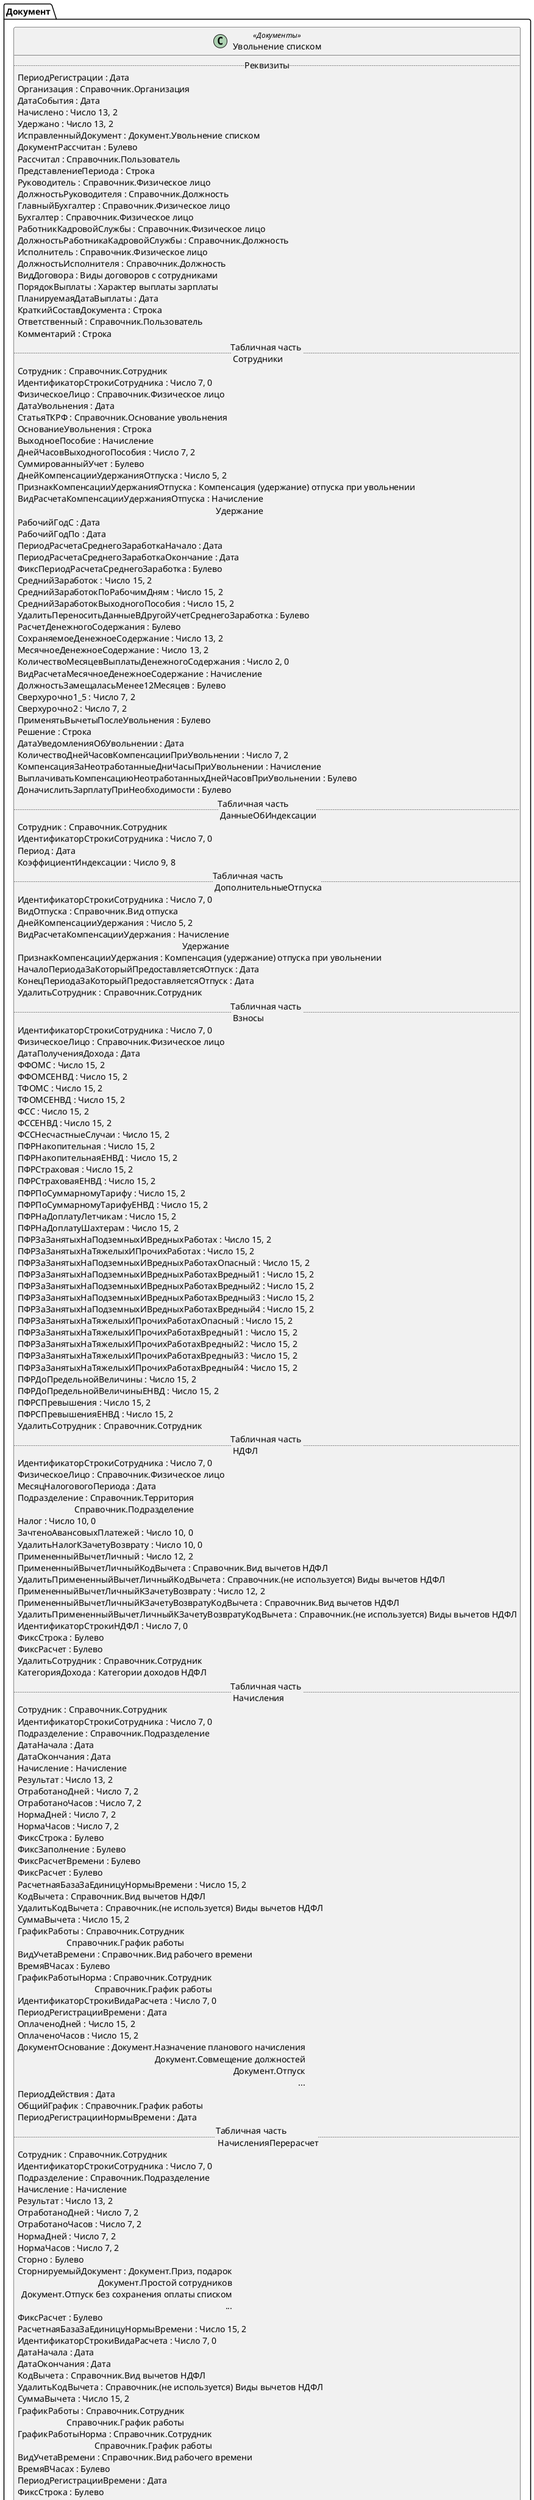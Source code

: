 ﻿@startuml УвольнениеСписком
'!include templates.wsd
'..\include templates.wsd
class Документ.УвольнениеСписком as "Увольнение списком" <<Документы>>
{
..Реквизиты..
ПериодРегистрации : Дата
Организация : Справочник.Организация
ДатаСобытия : Дата
Начислено : Число 13, 2
Удержано : Число 13, 2
ИсправленныйДокумент : Документ.Увольнение списком
ДокументРассчитан : Булево
Рассчитал : Справочник.Пользователь
ПредставлениеПериода : Строка
Руководитель : Справочник.Физическое лицо
ДолжностьРуководителя : Справочник.Должность
ГлавныйБухгалтер : Справочник.Физическое лицо
Бухгалтер : Справочник.Физическое лицо
РаботникКадровойСлужбы : Справочник.Физическое лицо
ДолжностьРаботникаКадровойСлужбы : Справочник.Должность
Исполнитель : Справочник.Физическое лицо
ДолжностьИсполнителя : Справочник.Должность
ВидДоговора : Виды договоров с сотрудниками
ПорядокВыплаты : Характер выплаты зарплаты
ПланируемаяДатаВыплаты : Дата
КраткийСоставДокумента : Строка
Ответственный : Справочник.Пользователь
Комментарий : Строка
..Табличная часть \n Сотрудники..
Сотрудник : Справочник.Сотрудник
ИдентификаторСтрокиСотрудника : Число 7, 0
ФизическоеЛицо : Справочник.Физическое лицо
ДатаУвольнения : Дата
СтатьяТКРФ : Справочник.Основание увольнения
ОснованиеУвольнения : Строка
ВыходноеПособие : Начисление
ДнейЧасовВыходногоПособия : Число 7, 2
СуммированныйУчет : Булево
ДнейКомпенсацииУдержанияОтпуска : Число 5, 2
ПризнакКомпенсацииУдержанияОтпуска : Компенсация (удержание) отпуска при увольнении
ВидРасчетаКомпенсацииУдержанияОтпуска : Начисление\rУдержание
РабочийГодС : Дата
РабочийГодПо : Дата
ПериодРасчетаСреднегоЗаработкаНачало : Дата
ПериодРасчетаСреднегоЗаработкаОкончание : Дата
ФиксПериодРасчетаСреднегоЗаработка : Булево
СреднийЗаработок : Число 15, 2
СреднийЗаработокПоРабочимДням : Число 15, 2
СреднийЗаработокВыходногоПособия : Число 15, 2
УдалитьПереноситьДанныеВДругойУчетСреднегоЗаработка : Булево
РасчетДенежногоСодержания : Булево
СохраняемоеДенежноеСодержание : Число 13, 2
МесячноеДенежноеСодержание : Число 13, 2
КоличествоМесяцевВыплатыДенежногоСодержания : Число 2, 0
ВидРасчетаМесячноеДенежноеСодержание : Начисление
ДолжностьЗамещаласьМенее12Месяцев : Булево
Сверхурочно1_5 : Число 7, 2
Сверхурочно2 : Число 7, 2
ПрименятьВычетыПослеУвольнения : Булево
Решение : Строка
ДатаУведомленияОбУвольнении : Дата
КоличествоДнейЧасовКомпенсацииПриУвольнении : Число 7, 2
КомпенсацияЗаНеотработанныеДниЧасыПриУвольнении : Начисление
ВыплачиватьКомпенсациюНеотработанныхДнейЧасовПриУвольнении : Булево
ДоначислитьЗарплатуПриНеобходимости : Булево
..Табличная часть \n ДанныеОбИндексации..
Сотрудник : Справочник.Сотрудник
ИдентификаторСтрокиСотрудника : Число 7, 0
Период : Дата
КоэффициентИндексации : Число 9, 8
..Табличная часть \n ДополнительныеОтпуска..
ИдентификаторСтрокиСотрудника : Число 7, 0
ВидОтпуска : Справочник.Вид отпуска
ДнейКомпенсацииУдержания : Число 5, 2
ВидРасчетаКомпенсацииУдержания : Начисление\rУдержание
ПризнакКомпенсацииУдержания : Компенсация (удержание) отпуска при увольнении
НачалоПериодаЗаКоторыйПредоставляетсяОтпуск : Дата
КонецПериодаЗаКоторыйПредоставляетсяОтпуск : Дата
УдалитьСотрудник : Справочник.Сотрудник
..Табличная часть \n Взносы..
ИдентификаторСтрокиСотрудника : Число 7, 0
ФизическоеЛицо : Справочник.Физическое лицо
ДатаПолученияДохода : Дата
ФФОМС : Число 15, 2
ФФОМСЕНВД : Число 15, 2
ТФОМС : Число 15, 2
ТФОМСЕНВД : Число 15, 2
ФСС : Число 15, 2
ФССЕНВД : Число 15, 2
ФССНесчастныеСлучаи : Число 15, 2
ПФРНакопительная : Число 15, 2
ПФРНакопительнаяЕНВД : Число 15, 2
ПФРСтраховая : Число 15, 2
ПФРСтраховаяЕНВД : Число 15, 2
ПФРПоСуммарномуТарифу : Число 15, 2
ПФРПоСуммарномуТарифуЕНВД : Число 15, 2
ПФРНаДоплатуЛетчикам : Число 15, 2
ПФРНаДоплатуШахтерам : Число 15, 2
ПФРЗаЗанятыхНаПодземныхИВредныхРаботах : Число 15, 2
ПФРЗаЗанятыхНаТяжелыхИПрочихРаботах : Число 15, 2
ПФРЗаЗанятыхНаПодземныхИВредныхРаботахОпасный : Число 15, 2
ПФРЗаЗанятыхНаПодземныхИВредныхРаботахВредный1 : Число 15, 2
ПФРЗаЗанятыхНаПодземныхИВредныхРаботахВредный2 : Число 15, 2
ПФРЗаЗанятыхНаПодземныхИВредныхРаботахВредный3 : Число 15, 2
ПФРЗаЗанятыхНаПодземныхИВредныхРаботахВредный4 : Число 15, 2
ПФРЗаЗанятыхНаТяжелыхИПрочихРаботахОпасный : Число 15, 2
ПФРЗаЗанятыхНаТяжелыхИПрочихРаботахВредный1 : Число 15, 2
ПФРЗаЗанятыхНаТяжелыхИПрочихРаботахВредный2 : Число 15, 2
ПФРЗаЗанятыхНаТяжелыхИПрочихРаботахВредный3 : Число 15, 2
ПФРЗаЗанятыхНаТяжелыхИПрочихРаботахВредный4 : Число 15, 2
ПФРДоПредельнойВеличины : Число 15, 2
ПФРДоПредельнойВеличиныЕНВД : Число 15, 2
ПФРСПревышения : Число 15, 2
ПФРСПревышенияЕНВД : Число 15, 2
УдалитьСотрудник : Справочник.Сотрудник
..Табличная часть \n НДФЛ..
ИдентификаторСтрокиСотрудника : Число 7, 0
ФизическоеЛицо : Справочник.Физическое лицо
МесяцНалоговогоПериода : Дата
Подразделение : Справочник.Территория\rСправочник.Подразделение
Налог : Число 10, 0
ЗачтеноАвансовыхПлатежей : Число 10, 0
УдалитьНалогКЗачетуВозврату : Число 10, 0
ПримененныйВычетЛичный : Число 12, 2
ПримененныйВычетЛичныйКодВычета : Справочник.Вид вычетов НДФЛ
УдалитьПримененныйВычетЛичныйКодВычета : Справочник.(не используется) Виды вычетов НДФЛ
ПримененныйВычетЛичныйКЗачетуВозврату : Число 12, 2
ПримененныйВычетЛичныйКЗачетуВозвратуКодВычета : Справочник.Вид вычетов НДФЛ
УдалитьПримененныйВычетЛичныйКЗачетуВозвратуКодВычета : Справочник.(не используется) Виды вычетов НДФЛ
ИдентификаторСтрокиНДФЛ : Число 7, 0
ФиксСтрока : Булево
ФиксРасчет : Булево
УдалитьСотрудник : Справочник.Сотрудник
КатегорияДохода : Категории доходов НДФЛ
..Табличная часть \n Начисления..
Сотрудник : Справочник.Сотрудник
ИдентификаторСтрокиСотрудника : Число 7, 0
Подразделение : Справочник.Подразделение
ДатаНачала : Дата
ДатаОкончания : Дата
Начисление : Начисление
Результат : Число 13, 2
ОтработаноДней : Число 7, 2
ОтработаноЧасов : Число 7, 2
НормаДней : Число 7, 2
НормаЧасов : Число 7, 2
ФиксСтрока : Булево
ФиксЗаполнение : Булево
ФиксРасчетВремени : Булево
ФиксРасчет : Булево
РасчетнаяБазаЗаЕдиницуНормыВремени : Число 15, 2
КодВычета : Справочник.Вид вычетов НДФЛ
УдалитьКодВычета : Справочник.(не используется) Виды вычетов НДФЛ
СуммаВычета : Число 15, 2
ГрафикРаботы : Справочник.Сотрудник\rСправочник.График работы
ВидУчетаВремени : Справочник.Вид рабочего времени
ВремяВЧасах : Булево
ГрафикРаботыНорма : Справочник.Сотрудник\rСправочник.График работы
ИдентификаторСтрокиВидаРасчета : Число 7, 0
ПериодРегистрацииВремени : Дата
ОплаченоДней : Число 15, 2
ОплаченоЧасов : Число 15, 2
ДокументОснование : Документ.Назначение планового начисления\rДокумент.Совмещение должностей\rДокумент.Отпуск\r...
ПериодДействия : Дата
ОбщийГрафик : Справочник.График работы
ПериодРегистрацииНормыВремени : Дата
..Табличная часть \n НачисленияПерерасчет..
Сотрудник : Справочник.Сотрудник
ИдентификаторСтрокиСотрудника : Число 7, 0
Подразделение : Справочник.Подразделение
Начисление : Начисление
Результат : Число 13, 2
ОтработаноДней : Число 7, 2
ОтработаноЧасов : Число 7, 2
НормаДней : Число 7, 2
НормаЧасов : Число 7, 2
Сторно : Булево
СторнируемыйДокумент : Документ.Приз, подарок\rДокумент.Простой сотрудников\rДокумент.Отпуск без сохранения оплаты списком\r...
ФиксРасчет : Булево
РасчетнаяБазаЗаЕдиницуНормыВремени : Число 15, 2
ИдентификаторСтрокиВидаРасчета : Число 7, 0
ДатаНачала : Дата
ДатаОкончания : Дата
КодВычета : Справочник.Вид вычетов НДФЛ
УдалитьКодВычета : Справочник.(не используется) Виды вычетов НДФЛ
СуммаВычета : Число 15, 2
ГрафикРаботы : Справочник.Сотрудник\rСправочник.График работы
ГрафикРаботыНорма : Справочник.Сотрудник\rСправочник.График работы
ВидУчетаВремени : Справочник.Вид рабочего времени
ВремяВЧасах : Булево
ПериодРегистрацииВремени : Дата
ФиксСтрока : Булево
ФиксЗаполнение : Булево
ФиксРасчетВремени : Булево
ФиксСторно : Булево
ОплаченоДней : Число 15, 2
ОплаченоЧасов : Число 15, 2
РезультатВТомЧислеЗаСчетФБ : Число 15, 2
ДокументОснование : Документ.Назначение планового начисления\rДокумент.Совмещение должностей\rДокумент.Отпуск\r...
ПериодДействия : Дата
ОбщийГрафик : Справочник.График работы
ПериодРегистрацииНормыВремени : Дата
..Табличная часть \n УправленческиеНачисления..
Сотрудник : Справочник.Сотрудник
ИдентификаторСтрокиСотрудника : Число 7, 0
Подразделение : Справочник.Подразделение
ДатаНачала : Дата
ДатаОкончания : Дата
Начисление : Начисление
Результат : Число 13, 2
ОтработаноДней : Число 7, 2
ОтработаноЧасов : Число 7, 2
НормаДней : Число 7, 2
НормаЧасов : Число 7, 2
ФиксСтрока : Булево
ФиксЗаполнение : Булево
ФиксРасчетВремени : Булево
ФиксРасчет : Булево
РасчетнаяБазаЗаЕдиницуНормыВремени : Число 15, 2
ГрафикРаботы : Справочник.Сотрудник\rСправочник.График работы
ВидУчетаВремени : Справочник.Вид рабочего времени
ВремяВЧасах : Булево
ГрафикРаботыНорма : Справочник.Сотрудник\rСправочник.График работы
ИдентификаторСтрокиВидаРасчета : Число 7, 0
ПериодРегистрацииВремени : Дата
ОплаченоДней : Число 7, 2
ОплаченоЧасов : Число 7, 2
ДокументОснование : Документ.Назначение планового начисления\rДокумент.Совмещение должностей\rДокумент.Отпуск\r...
ПериодДействия : Дата
ОбщийГрафик : Справочник.График работы
ПериодРегистрацииНормыВремени : Дата
..Табличная часть \n ОтработанноеВремяДляСреднегоОбщий..
Сотрудник : Справочник.Сотрудник
ИдентификаторСтрокиСотрудника : Число 7, 0
ПорядокРасчета : Порядок расчета среднего заработка общий
Период : Дата
ОтработаноДней : Число 7, 2
ОтработаноДнейПятидневка : Число 7, 2
ОтработаноЧасов : Число 7, 2
ОтработаноДнейШестидневка : Число 7, 2
ОтработаноДнейКалендарных : Число 7, 2
НормаДнейПроизводственныйКалендарь : Число 7, 2
ОтработаноЧасовПятидневка : Число 5, 2
НормаЧасовПроизводственныйКалендарь : Число 5, 2
УдалитьКорректировка : Булево
Источник : Источники данных для расчета среднего заработка
..Табличная часть \n ПогашениеЗаймов..
ИдентификаторСтрокиСотрудника : Число 7, 0
ФизическоеЛицо : Справочник.Физическое лицо
ДоговорЗайма : Документ.Договор займа сотруднику
НачисленоПроцентов : Число 15, 2
ПогашениеПроцентов : Число 15, 2
ПогашениеЗайма : Число 15, 2
МатериальнаяВыгода : Число 15, 2
НалогНаМатериальнуюВыгоду : Число 13, 0
СтавкаНалогообложенияМатвыгоды : НДФЛ ставки налогообложения резидента
Подразделение : Справочник.Подразделение
ИдентификаторСтроки : Число 7, 0
УдалитьСотрудник : Справочник.Сотрудник
..Табличная часть \n Показатели..
ИдентификаторСтрокиСотрудника : Число 7, 0
Показатель : Справочник.Показатель
Значение : Число 15, 5
ИдентификаторСтрокиВидаРасчета : Число 7, 0
УдалитьСотрудник : Справочник.Сотрудник
..Табличная часть \n Пособия..
Сотрудник : Справочник.Сотрудник
ИдентификаторСтрокиСотрудника : Число 7, 0
Подразделение : Справочник.Подразделение
ВидЗанятости : Виды занятости
ДатаНачала : Дата
ДатаОкончания : Дата
Начисление : Начисление
Результат : Число 13, 2
РезультатВТомЧислеЗаСчетФБ : Число 15, 2
ФиксСтрока : Булево
ФиксЗаполнение : Булево
ФиксРасчетВремени : Булево
ФиксРасчет : Булево
РасчетнаяБазаЗаЕдиницуНормыВремени : Число 15, 2
ИдентификаторСтрокиВидаРасчета : Число 7, 0
ОплаченоДней : Число 7, 2
ОплаченоЧасов : Число 7, 2
СуммаВсегоПоУходуЗаПервымРебенком : Число 15, 2
СуммаСверхНормПоУходуЗаПервымРебенком : Число 15, 2
СуммаВсегоПоУходуЗаВторымРебенком : Число 15, 2
СуммаСверхНормПоУходуЗаВторымРебенком : Число 15, 2
ФинансированиеФедеральнымБюджетом : Основания финансирования пособия федеральным бюджетом
СтраховойСлучай : Документ.Отпуск по уходу за ребенком
КоличествоДетей : Число 2, 0
КоличествоПервыхДетей : Число 1, 0
ПериодДействия : Дата
ГрафикРаботы : Справочник.Сотрудник\rСправочник.График работы
ГрафикРаботыНорма : Справочник.Сотрудник\rСправочник.График работы
ПериодРегистрацииВремени : Дата
ОбщийГрафик : Справочник.График работы
ПериодРегистрацииНормыВремени : Дата
..Табличная часть \n ПособияПерерасчет..
Сотрудник : Справочник.Сотрудник
ИдентификаторСтрокиСотрудника : Число 7, 0
Подразделение : Справочник.Подразделение
ВидЗанятости : Виды занятости
ДатаНачала : Дата
ДатаОкончания : Дата
Начисление : Начисление
Результат : Число 13, 2
РезультатВТомЧислеЗаСчетФБ : Число 15, 2
ФиксСтрока : Булево
ФиксЗаполнение : Булево
ФиксРасчетВремени : Булево
ФиксРасчет : Булево
ФиксСторно : Булево
РасчетнаяБазаЗаЕдиницуНормыВремени : Число 15, 2
ИдентификаторСтрокиВидаРасчета : Число 7, 0
ОплаченоДней : Число 7, 2
ОплаченоЧасов : Число 7, 2
СуммаВсегоПоУходуЗаПервымРебенком : Число 15, 2
СуммаСверхНормПоУходуЗаПервымРебенком : Число 15, 2
СуммаВсегоПоУходуЗаВторымРебенком : Число 15, 2
СуммаСверхНормПоУходуЗаВторымРебенком : Число 15, 2
Сторно : Булево
СторнируемыйДокумент : Документ.Приз, подарок\rДокумент.Простой сотрудников\rДокумент.Отпуск без сохранения оплаты списком\r...
ФинансированиеФедеральнымБюджетом : Основания финансирования пособия федеральным бюджетом
СтраховойСлучай : Документ.Отпуск по уходу за ребенком
КоличествоДетей : Число 2, 0
КоличествоПервыхДетей : Число 1, 0
ПериодДействия : Дата
ГрафикРаботы : Справочник.Сотрудник\rСправочник.График работы
ГрафикРаботыНорма : Справочник.Сотрудник\rСправочник.График работы
ПериодРегистрацииВремени : Дата
ОбщийГрафик : Справочник.График работы
ПериодРегистрацииНормыВремени : Дата
..Табличная часть \n ПримененныеВычетыНаДетейИИмущественные..
ИдентификаторСтрокиСотрудника : Число 7, 0
КодВычета : Справочник.Вид вычетов НДФЛ
УдалитьКодВычета : Справочник.(не используется) Виды вычетов НДФЛ
РазмерВычета : Число 12, 2
ИдентификаторСтрокиНДФЛ : Число 7, 0
УдалитьСотрудник : Справочник.Сотрудник
..Табличная часть \n СреднийЗаработокОбщий..
Сотрудник : Справочник.Сотрудник
ИдентификаторСтрокиСотрудника : Число 7, 0
ПорядокРасчета : Порядок расчета среднего заработка общий
СоставнаяЧасть : Учет начислений в среднем заработке общий
СтатьяФинансирования : Справочник.Статья финансирования
Период : Дата
Индексируется : Булево
Сумма : Число 15, 2
УдалитьКорректировка : Булево
Год : Число 4, 0
ДатаНачалаБазовогоПериода : Дата
КоличествоМесяцев : Число 3, 0
Источник : Источники данных для расчета среднего заработка
..Табличная часть \n Удержания..
ИдентификаторСтрокиСотрудника : Число 7, 0
ФизическоеЛицо : Справочник.Физическое лицо
ДатаНачала : Дата
ДатаОкончания : Дата
Удержание : Удержание
ДокументОснование : Документ.Удержание по прочим операциям\rДокумент.Удержание добровольных взносов в НПФ\rДокумент.Удержание профсоюзных взносов\r...
Получатель : Справочник.Контрагент
ПлатежныйАгент : Справочник.Контрагент
ФиксРасчет : Булево
Результат : Число 13, 2
ИдентификаторСтрокиВидаРасчета : Число 7, 0
ФиксЗаполнение : Булево
ФиксСтрока : Булево
УдалитьСотрудник : Справочник.Сотрудник
Сотрудник : Справочник.Сотрудник
ФиксСторно : Булево
..Табличная часть \n РаспределениеРезультатовНачислений..
ИдентификаторСтрокиСотрудника : Число 7, 0
ИдентификаторСтроки : Число 7, 0
Территория : Справочник.Территория
СтатьяФинансирования : Справочник.Статья финансирования
СтатьяРасходов : Справочник.Статья расходов
СпособОтраженияЗарплатыВБухучете : Справочник.Способ отражения зарплаты
ОблагаетсяЕНВД : Булево
Результат : Число 13, 2
УдалитьСотрудник : Справочник.Сотрудник
..Табличная часть \n РаспределениеРезультатовУдержаний..
ИдентификаторСтрокиСотрудника : Число 7, 0
ИдентификаторСтроки : Число 7, 0
ВидУдержания : Виды особых начислений и удержаний\rУдержание
Сотрудник : Справочник.Сотрудник
Подразделение : Справочник.Подразделение
СтатьяФинансирования : Справочник.Статья финансирования
СтатьяРасходов : Справочник.Статья расходов
Результат : Число 13, 2
..Табличная часть \n ДенежноеСодержание..
Сотрудник : Справочник.Сотрудник
ИдентификаторСтрокиСотрудника : Число 7, 0
Начисление : Начисление
УдалитьСоставнаяЧасть : Учет начислений в среднем заработке общий
НазначениеРасчета : Строка
ИдентификаторСтрокиВидаРасчета : Число 7, 0
Результат : Число 15, 2
ФиксРасчет : Булево
..Табличная часть \n ДенежноеСодержаниеФактическиеНачисления..
Сотрудник : Справочник.Сотрудник
ИдентификаторСтрокиСотрудника : Число 7, 0
НазначениеРасчета : Строка
СоставнаяЧасть : Строка
Период : Дата
Сумма : Число 15, 2
Корректировка : Булево
Начисление : Начисление
..Табличная часть \n Льготы..
Сотрудник : Справочник.Сотрудник
ИдентификаторСтрокиСотрудника : Число 7, 0
Подразделение : Справочник.Подразделение
ДатаНачала : Дата
ДатаОкончания : Дата
Начисление : Начисление
Результат : Число 13, 2
ОтработаноДней : Число 7, 2
ОтработаноЧасов : Число 7, 2
НормаДней : Число 7, 2
НормаЧасов : Число 7, 2
ФиксСтрока : Булево
ФиксЗаполнение : Булево
ФиксРасчетВремени : Булево
ФиксРасчет : Булево
РасчетнаяБазаЗаЕдиницуНормыВремени : Число 15, 2
КодВычета : Справочник.Вид вычетов НДФЛ
СуммаВычета : Число 15, 2
ГрафикРаботы : Справочник.Сотрудник\rСправочник.График работы
ВидУчетаВремени : Справочник.Вид рабочего времени
ВремяВЧасах : Булево
ГрафикРаботыНорма : Справочник.Сотрудник\rСправочник.График работы
ИдентификаторСтрокиВидаРасчета : Число 7, 0
ПериодРегистрацииВремени : Дата
ОплаченоДней : Число 7, 2
ОплаченоЧасов : Число 7, 2
ДокументОснование : Документ.Назначение планового начисления\rДокумент.Совмещение должностей\rДокумент.Отпуск\r...
ПериодДействия : Дата
ОбщийГрафик : Справочник.График работы
ПериодРегистрацииНормыВремени : Дата
..Табличная часть \n КадровыйРезерв..
ИдентификаторСтрокиСотрудника : Число 7, 0
ПозицияРезерва : Строка
ВидРезерва : Строка
Действие : Строка
Статус : Состояния согласования
УдалитьСотрудник : Справочник.Сотрудник
..Табличная часть \n РаспределениеПоТерриториямУсловиямТруда..
ИдентификаторСтрокиСотрудника : Число 7, 0
ИдентификаторСтроки : Число 7, 0
Территория : Справочник.Территория
УсловияТруда : Справочник.Условия труда
ДоляРаспределения : Число 15, 5
Результат : Число 15, 2
ИдентификаторСтрокиПоказателей : Число 7, 0
УдалитьСотрудник : Справочник.Сотрудник
СуммаВычета : Число 13, 0
..Табличная часть \n КорректировкиВыплаты..
ИдентификаторСтрокиСотрудника : Число 7, 0
ФизическоеЛицо : Справочник.Физическое лицо
КорректировкаВыплаты : Число 15, 2
ИдентификаторСтроки : Число 7, 0
ФиксСтрока : Булево
ФиксРасчет : Булево
УдалитьСотрудник : Справочник.Сотрудник
..Табличная часть \n ДополнительныеРеквизиты..
Свойство : Дополнительный реквизит / сведение
Значение : Справочник.Профессия рабочего\rСправочник.Объект эксплуатации\rСправочник.Номенклатура\r...
ТекстоваяСтрока : Строка
..Движения..
Удержания : РегистрРасчета
ОценочныеОбязательства : Остатки
РасчетыНалогоплательщиковСБюджетомПоНДФЛ : Остатки
ДанныеОВремениДляРасчетаСреднегоФСС : РегистрСведений
УдалитьВыплатаОтпусковЗаСчетРезерва : Обороты
ЗначенияПоказателейУдержаний : РегистрСведений
ВзаиморасчетыССотрудниками : Остатки
НачисленияУдержанияПоСотрудникам : Обороты
ЗанятыеПозицииШтатногоРасписания : Остатки
ОтработанноеВремяПоСотрудникамКорректировка : Обороты
УдалитьЗначенияСовокупныхТарифныхСтавокСотрудников : РегистрСведений
ЗначенияРазовыхПоказателейРасчетаЗарплатыСотрудников : РегистрСведений
УдалитьСостоянияПодработок : РегистрСведений
РасчетыСФондамиПоСтраховымВзносам : Остатки
ПорядокВыплатыДокументов : РегистрСведений
ПособияПоСоциальномуСтрахованию : Обороты
УдержанияДоПределаПоСотрудникам : Остатки
ДанныеСостоянийСотрудников : РегистрСведений
РаспределениеПоТерриториямУсловиямТруда : РегистрСведений
БухгалтерскиеВзаиморасчетыССотрудниками : Остатки
ПлановыеАвансы : РегистрСведений
ДанныеОВремениДляРасчетаСреднегоОбщий : Обороты
КадроваяИсторияСотрудников : РегистрСведений
ОценочныеОбязательстваПоСотрудникам : Остатки
ФактическиеОтпуска : Обороты
СведенияОДоходахСтраховыеВзносы : Обороты
ИмущественныеВычетыНДФЛ : Остатки
СтандартныеВычетыФизическихЛицНДФЛ : РегистрСведений
ЗначенияОперативныхПоказателейРасчетаЗарплатыСотрудников : Обороты
ПособияПоУходуЗаРебенком : Обороты
ДанныеОНачисленияхДляРасчетаСреднегоЗаработкаОбщий : Обороты
ПрименениеСтандартныхВычетовПоНДФЛ : РегистрСведений
ЗначенияПоказателейНачислений : РегистрСведений
СтраховыеВзносыПоФизическимЛицам : Обороты
ПредоставленныеСтандартныеИСоциальныеВычетыНДФЛ : Обороты
ТерриторииСотрудников : РегистрСведений
СтандартныеВычетыНаДетейНДФЛ : РегистрСведений
ЗарплатаКВыплатеАвансом : Остатки
УдержанияПоИсполнительнымДокументам : Обороты
ОтработанноеВремяПоСотрудникам : Обороты
Начисления : РегистрРасчета
РеестрОтпусков : РегистрСведений
ИсчисленныеСтраховыеВзносы : Обороты
БухучетПлановыхНачислений : РегистрСведений
СведенияОДоходахНДФЛ : Обороты
БухучетНачисленияУдержанияПоСотрудникам : Обороты
ЗарплатаКВыплате : Остатки
ПараметрыПериодовСтажаПФР : РегистрСведений
ПлановыеНачисления : РегистрСведений
ПлановыеУдержания : РегистрСведений
РеестрКадровыхПриказов : РегистрСведений
ВзаиморасчетыПоЗаймамСотрудникам : Остатки
ДанныеОНачисленияхДляРасчетаСреднегоЗаработкаФСС : Обороты
АвансовыеПлатежиИностранцевПоНДФЛ : Остатки
}
@enduml
